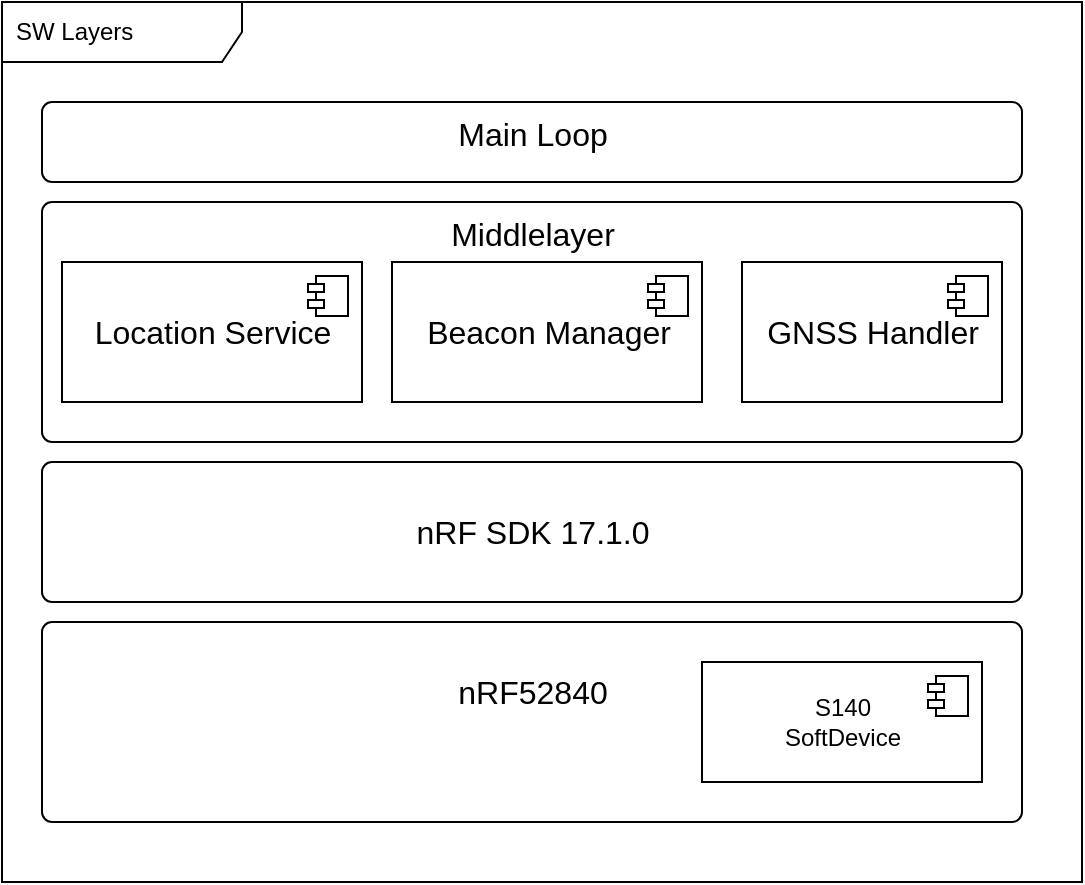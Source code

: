 <mxfile>
    <diagram id="k-xai7atTR5beJjoOU-x" name="Page-1">
        <mxGraphModel dx="1049" dy="800" grid="1" gridSize="10" guides="1" tooltips="1" connect="1" arrows="1" fold="1" page="1" pageScale="1" pageWidth="850" pageHeight="1100" math="0" shadow="0">
            <root>
                <mxCell id="0"/>
                <mxCell id="1" parent="0"/>
                <mxCell id="2" value="SW Layers" style="shape=umlFrame;whiteSpace=wrap;html=1;width=120;height=30;boundedLbl=1;verticalAlign=middle;align=left;spacingLeft=5;" parent="1" vertex="1">
                    <mxGeometry x="140" y="150" width="540" height="440" as="geometry"/>
                </mxCell>
                <mxCell id="3" value="&lt;font style=&quot;font-size: 16px&quot;&gt;&lt;br&gt;nRF52840&lt;/font&gt;" style="html=1;align=center;verticalAlign=top;rounded=1;absoluteArcSize=1;arcSize=10;dashed=0;" parent="1" vertex="1">
                    <mxGeometry x="160" y="460" width="490" height="100" as="geometry"/>
                </mxCell>
                <mxCell id="4" value="S140&lt;br&gt;SoftDevice" style="html=1;dropTarget=0;" parent="1" vertex="1">
                    <mxGeometry x="490" y="480" width="140" height="60" as="geometry"/>
                </mxCell>
                <mxCell id="5" value="" style="shape=module;jettyWidth=8;jettyHeight=4;" parent="4" vertex="1">
                    <mxGeometry x="1" width="20" height="20" relative="1" as="geometry">
                        <mxPoint x="-27" y="7" as="offset"/>
                    </mxGeometry>
                </mxCell>
                <mxCell id="6" value="&lt;font style=&quot;font-size: 16px&quot;&gt;&lt;br&gt;nRF SDK 17.1.0&lt;/font&gt;" style="html=1;align=center;verticalAlign=top;rounded=1;absoluteArcSize=1;arcSize=10;dashed=0;" parent="1" vertex="1">
                    <mxGeometry x="160" y="380" width="490" height="70" as="geometry"/>
                </mxCell>
                <mxCell id="7" value="Middlelayer" style="html=1;align=center;verticalAlign=top;rounded=1;absoluteArcSize=1;arcSize=10;dashed=0;fontSize=16;" parent="1" vertex="1">
                    <mxGeometry x="160" y="250" width="490" height="120" as="geometry"/>
                </mxCell>
                <mxCell id="8" value="Location Service" style="html=1;dropTarget=0;fontSize=16;" parent="1" vertex="1">
                    <mxGeometry x="170" y="280" width="150" height="70" as="geometry"/>
                </mxCell>
                <mxCell id="9" value="" style="shape=module;jettyWidth=8;jettyHeight=4;fontSize=16;" parent="8" vertex="1">
                    <mxGeometry x="1" width="20" height="20" relative="1" as="geometry">
                        <mxPoint x="-27" y="7" as="offset"/>
                    </mxGeometry>
                </mxCell>
                <mxCell id="10" value="Beacon Manager" style="html=1;dropTarget=0;fontSize=16;" parent="1" vertex="1">
                    <mxGeometry x="335" y="280" width="155" height="70" as="geometry"/>
                </mxCell>
                <mxCell id="11" value="" style="shape=module;jettyWidth=8;jettyHeight=4;fontSize=16;" parent="10" vertex="1">
                    <mxGeometry x="1" width="20" height="20" relative="1" as="geometry">
                        <mxPoint x="-27" y="7" as="offset"/>
                    </mxGeometry>
                </mxCell>
                <mxCell id="12" value="GNSS Handler" style="html=1;dropTarget=0;fontSize=16;" parent="1" vertex="1">
                    <mxGeometry x="510" y="280" width="130" height="70" as="geometry"/>
                </mxCell>
                <mxCell id="13" value="" style="shape=module;jettyWidth=8;jettyHeight=4;fontSize=16;" parent="12" vertex="1">
                    <mxGeometry x="1" width="20" height="20" relative="1" as="geometry">
                        <mxPoint x="-27" y="7" as="offset"/>
                    </mxGeometry>
                </mxCell>
                <mxCell id="14" value="Main Loop" style="html=1;align=center;verticalAlign=top;rounded=1;absoluteArcSize=1;arcSize=10;dashed=0;fontSize=16;" parent="1" vertex="1">
                    <mxGeometry x="160" y="200" width="490" height="40" as="geometry"/>
                </mxCell>
            </root>
        </mxGraphModel>
    </diagram>
</mxfile>